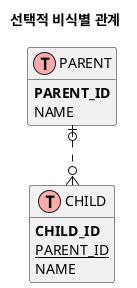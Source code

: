 @startuml

title 선택적 비식별 관계

!define table(x) class x << (T,#FFAAAA) >>
!define primary_key(x) <b>x</b>
!define foreign_key(x) <u>x</u>
hide methods
hide stereotypes

table(PARENT) {
    primary_key(PARENT_ID)
    NAME
}

table(CHILD) {
    primary_key(CHILD_ID)
    foreign_key(PARENT_ID)
    NAME
}

PARENT |o..o{ CHILD

@enduml